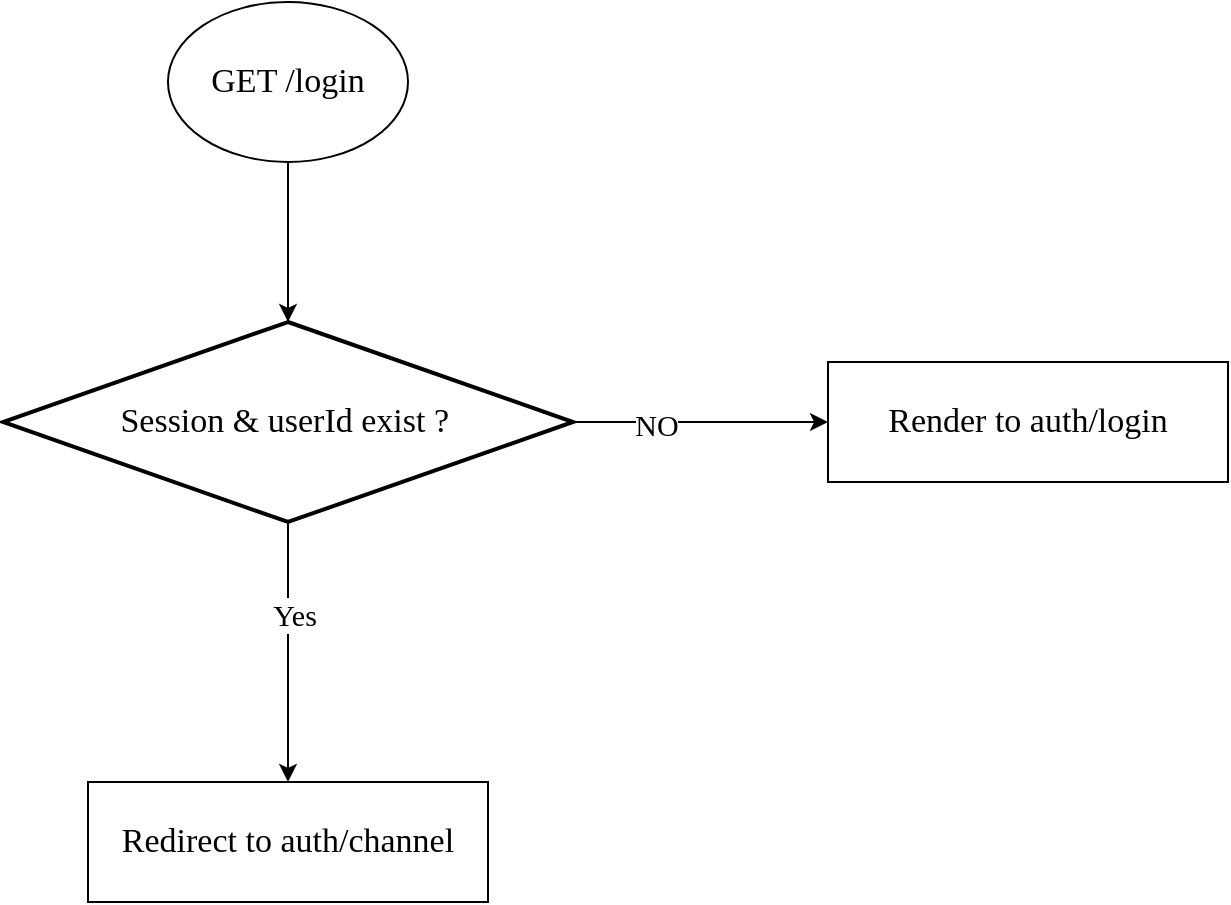 <mxfile pages="1" version="11.2.3" type="device"><diagram id="lgIowpWJFltVMa0XAl6z" name="Page-1"><mxGraphModel dx="1422" dy="754" grid="1" gridSize="10" guides="1" tooltips="1" connect="1" arrows="1" fold="1" page="1" pageScale="1" pageWidth="850" pageHeight="1100" math="0" shadow="0"><root><mxCell id="0"/><mxCell id="1" parent="0"/><mxCell id="FHQw7LL9K9b0uytJYyVA-3" value="" style="edgeStyle=orthogonalEdgeStyle;rounded=0;orthogonalLoop=1;jettySize=auto;html=1;" edge="1" parent="1" source="FHQw7LL9K9b0uytJYyVA-1"><mxGeometry relative="1" as="geometry"><mxPoint x="170" y="220" as="targetPoint"/></mxGeometry></mxCell><mxCell id="FHQw7LL9K9b0uytJYyVA-1" value="&lt;font style=&quot;font-size: 17px&quot; face=&quot;Comic Sans MS&quot;&gt;GET /login&lt;/font&gt;" style="ellipse;whiteSpace=wrap;html=1;" vertex="1" parent="1"><mxGeometry x="110" y="60" width="120" height="80" as="geometry"/></mxCell><mxCell id="FHQw7LL9K9b0uytJYyVA-6" value="" style="edgeStyle=orthogonalEdgeStyle;rounded=0;orthogonalLoop=1;jettySize=auto;html=1;entryX=0;entryY=0.5;entryDx=0;entryDy=0;" edge="1" parent="1" source="FHQw7LL9K9b0uytJYyVA-4" target="FHQw7LL9K9b0uytJYyVA-7"><mxGeometry relative="1" as="geometry"><mxPoint x="392.5" y="270" as="targetPoint"/></mxGeometry></mxCell><mxCell id="FHQw7LL9K9b0uytJYyVA-8" value="&lt;font style=&quot;font-size: 15px&quot; face=&quot;Comic Sans MS&quot;&gt;NO&lt;/font&gt;" style="text;html=1;resizable=0;points=[];align=center;verticalAlign=middle;labelBackgroundColor=#ffffff;" vertex="1" connectable="0" parent="FHQw7LL9K9b0uytJYyVA-6"><mxGeometry x="-0.349" y="-1" relative="1" as="geometry"><mxPoint as="offset"/></mxGeometry></mxCell><mxCell id="FHQw7LL9K9b0uytJYyVA-10" value="" style="edgeStyle=orthogonalEdgeStyle;rounded=0;orthogonalLoop=1;jettySize=auto;html=1;" edge="1" parent="1" source="FHQw7LL9K9b0uytJYyVA-4"><mxGeometry relative="1" as="geometry"><mxPoint x="170" y="450" as="targetPoint"/></mxGeometry></mxCell><mxCell id="FHQw7LL9K9b0uytJYyVA-11" value="&lt;font style=&quot;font-size: 15px&quot; face=&quot;Comic Sans MS&quot;&gt;Yes&lt;/font&gt;" style="text;html=1;resizable=0;points=[];align=center;verticalAlign=middle;labelBackgroundColor=#ffffff;" vertex="1" connectable="0" parent="FHQw7LL9K9b0uytJYyVA-10"><mxGeometry x="-0.292" y="3" relative="1" as="geometry"><mxPoint as="offset"/></mxGeometry></mxCell><mxCell id="FHQw7LL9K9b0uytJYyVA-4" value="&lt;font style=&quot;font-size: 17px&quot; face=&quot;Comic Sans MS&quot;&gt;Session &amp;amp; userId exist ?&amp;nbsp;&lt;/font&gt;" style="strokeWidth=2;html=1;shape=mxgraph.flowchart.decision;whiteSpace=wrap;" vertex="1" parent="1"><mxGeometry x="27.5" y="220" width="285" height="100" as="geometry"/></mxCell><mxCell id="FHQw7LL9K9b0uytJYyVA-7" value="&lt;font style=&quot;font-size: 17px&quot; face=&quot;Comic Sans MS&quot;&gt;Render to auth/login&lt;/font&gt;" style="rounded=0;whiteSpace=wrap;html=1;" vertex="1" parent="1"><mxGeometry x="440" y="240" width="200" height="60" as="geometry"/></mxCell><mxCell id="FHQw7LL9K9b0uytJYyVA-12" value="&lt;font style=&quot;font-size: 17px&quot; face=&quot;Comic Sans MS&quot;&gt;Redirect to auth/channel&lt;/font&gt;" style="rounded=0;whiteSpace=wrap;html=1;" vertex="1" parent="1"><mxGeometry x="70" y="450" width="200" height="60" as="geometry"/></mxCell></root></mxGraphModel></diagram></mxfile>